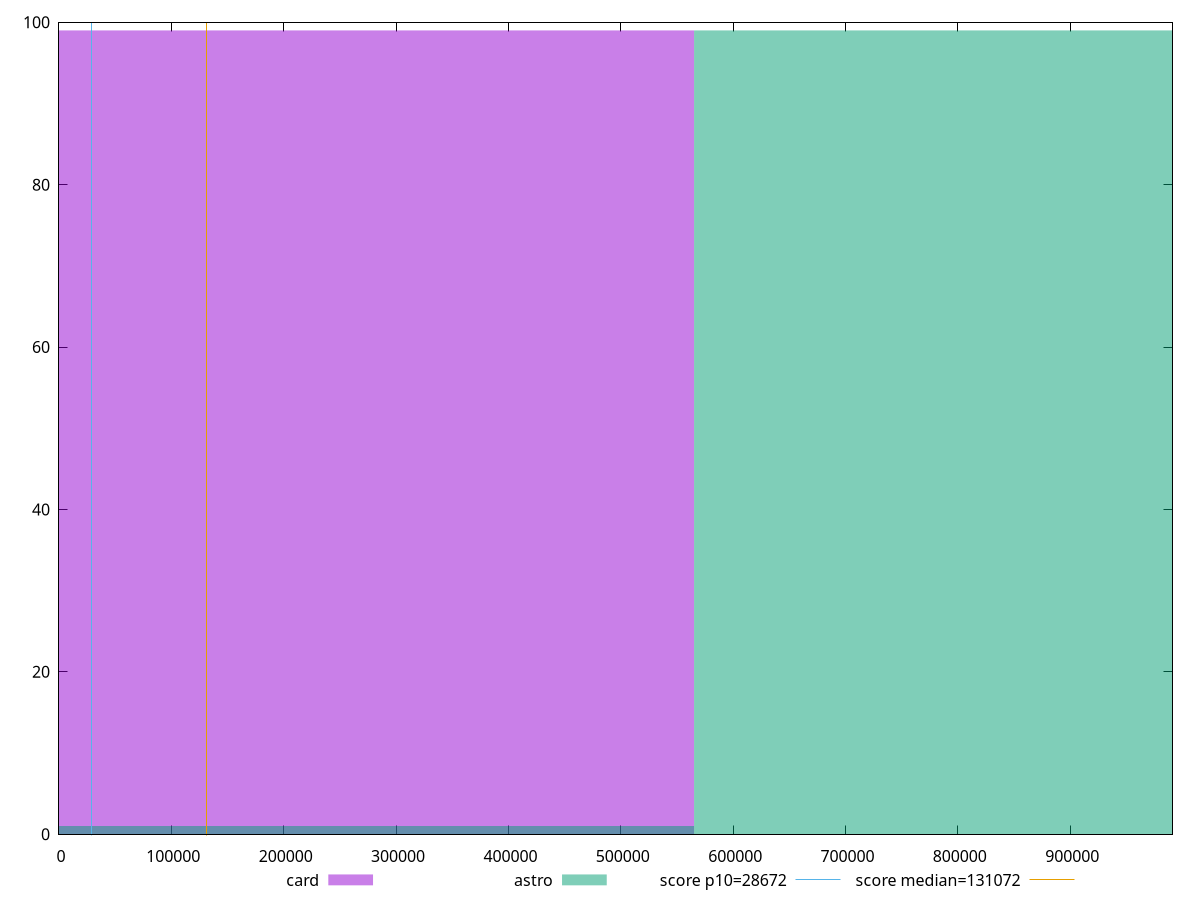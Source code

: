 reset

$card <<EOF
0 99
EOF

$astro <<EOF
1130474.6843673706 99
0 1
EOF

set key outside below
set boxwidth 1130474.6843673706
set xrange [0:991028.5493222222]
set yrange [0:100]
set trange [0:100]
set style fill transparent solid 0.5 noborder

set parametric
set terminal svg size 640, 500 enhanced background rgb 'white'
set output "reports/report_00030_2021-02-24T20-42-31.540Z/uses-long-cache-ttl/comparison/histogram/2_vs_3.svg"

plot $card title "card" with boxes, \
     $astro title "astro" with boxes, \
     28672,t title "score p10=28672", \
     131072,t title "score median=131072"

reset

